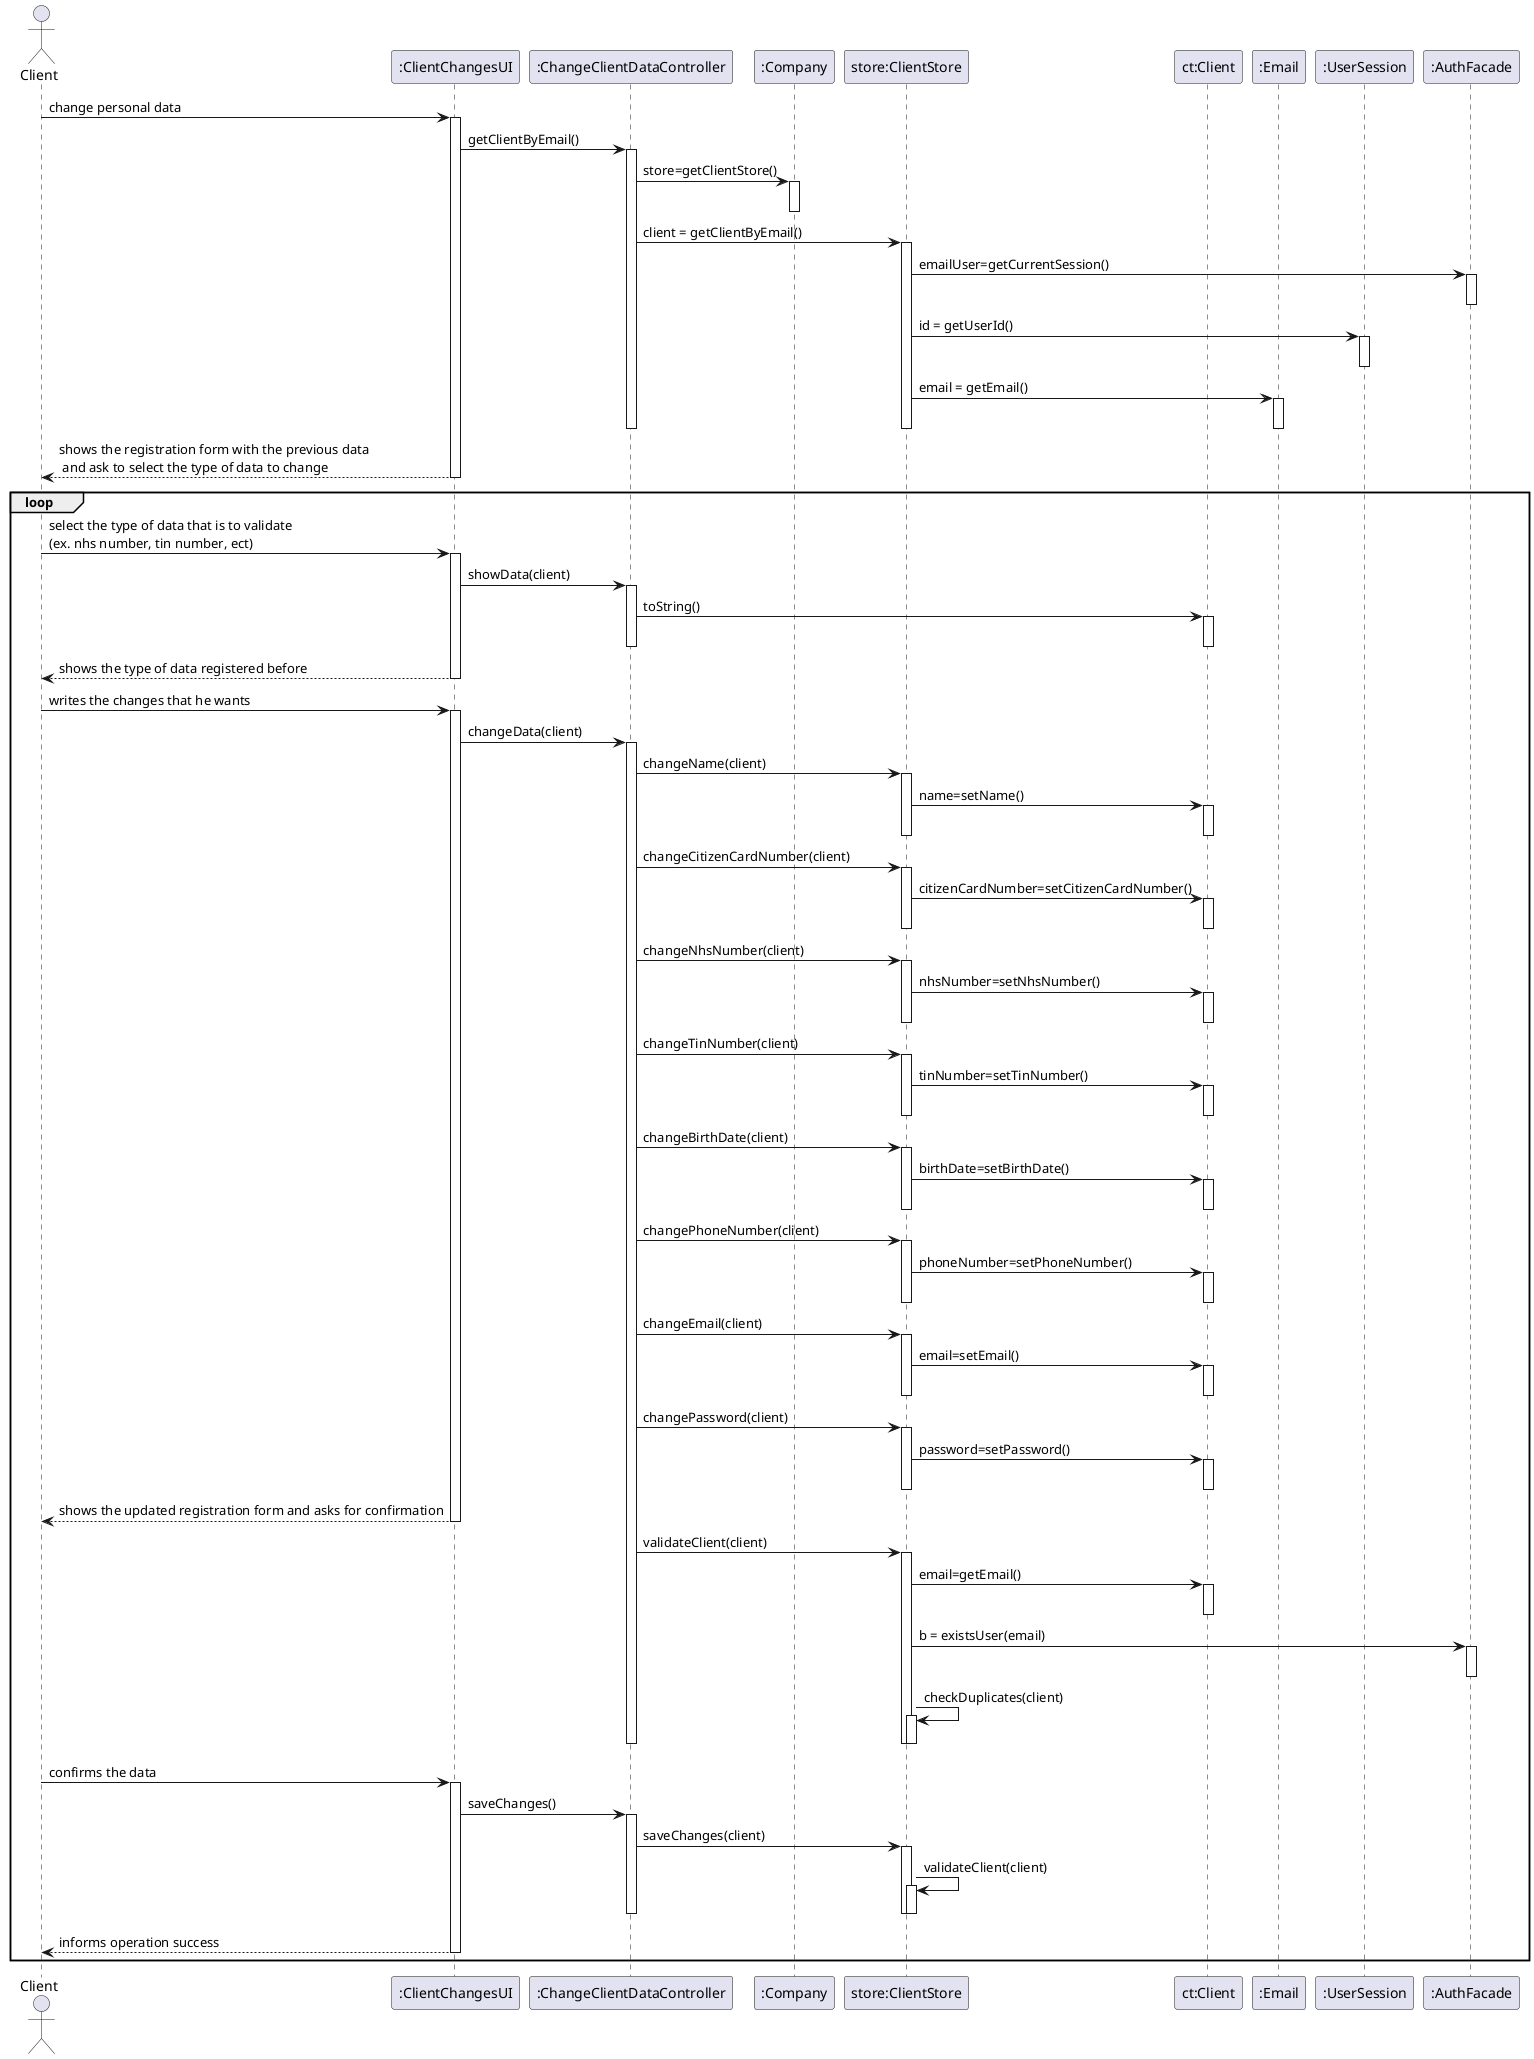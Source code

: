 @startuml
'https://plantuml.com/sequence-diagram

actor Client as CLT
participant ":ClientChangesUI" as UI
participant ":ChangeClientDataController" as CTRL
participant ":Company" as COMP
participant "store:ClientStore" as STR
participant "ct:Client" as CL
participant ":Email" as EM
participant ":UserSession" as US
participant ":AuthFacade" as AF

CLT -> UI : change personal data
activate UI
UI-> CTRL : getClientByEmail()
activate CTRL
CTRL-> COMP : store=getClientStore()
activate COMP
deactivate COMP
CTRL->STR : client = getClientByEmail()
activate STR
STR-> AF :emailUser=getCurrentSession()
activate AF
deactivate AF
STR -> US : id = getUserId()
activate US
deactivate US


STR->EM: email = getEmail()
activate EM
deactivate EM
deactivate STR


deactivate STR


deactivate CTRL



UI--> CLT : shows the registration form with the previous data \n and ask to select the type of data to change


deactivate UI








loop
CLT -> UI : select the type of data that is to validate\n(ex. nhs number, tin number, ect)
activate UI
UI-> CTRL : showData(client)
activate CTRL
CTRL->CL : toString()
activate CL
deactivate CL
deactivate CTRL
UI--> CLT : shows the type of data registered before

deactivate UI

CLT -> UI : writes the changes that he wants
activate UI
UI-> CTRL : changeData(client)
activate CTRL

CTRL->STR :changeName(client)
activate STR
STR->CL : name=setName()
activate CL
deactivate CL
deactivate STR


CTRL->STR :changeCitizenCardNumber(client)
activate STR
STR->CL : citizenCardNumber=setCitizenCardNumber()
activate CL
deactivate CL
deactivate STR

CTRL->STR :changeNhsNumber(client)
activate STR
STR->CL : nhsNumber=setNhsNumber()
activate CL
deactivate CL
deactivate STR

CTRL->STR :changeTinNumber(client)
activate STR
STR->CL : tinNumber=setTinNumber()
activate CL
deactivate CL
deactivate STR

CTRL->STR :changeBirthDate(client)
activate STR
STR->CL : birthDate=setBirthDate()
activate CL
deactivate CL
deactivate STR

CTRL->STR :changePhoneNumber(client)
activate STR
STR->CL : phoneNumber=setPhoneNumber()
activate CL
deactivate CL
deactivate STR

CTRL->STR :changeEmail(client)
activate STR
STR->CL : email=setEmail()
activate CL
deactivate CL
deactivate STR

CTRL->STR :changePassword(client)
activate STR
STR->CL : password=setPassword()
activate CL
deactivate CL
deactivate STR


UI--> CLT : shows the updated registration form and asks for confirmation
deactivate UI
CTRL -> STR : validateClient(client)

        activate STR
        STR -> CL : email=getEmail()
        activate CL
        deactivate CL
        STR -> AF : b = existsUser(email)
        activate AF
        deactivate AF
        STR -> STR : checkDuplicates(client)
        activate STR
        deactivate STR
        deactivate STR
        deactivate CTRL



CLT -> UI : confirms the data
activate UI
UI-> CTRL : saveChanges()
activate CTRL
CTRL-> STR : saveChanges(client)
activate STR
STR->STR : validateClient(client)
activate STR
deactivate STR
deactivate STR
deactivate CTRL

UI--> CLT : informs operation success
deactivate UI
end

@enduml